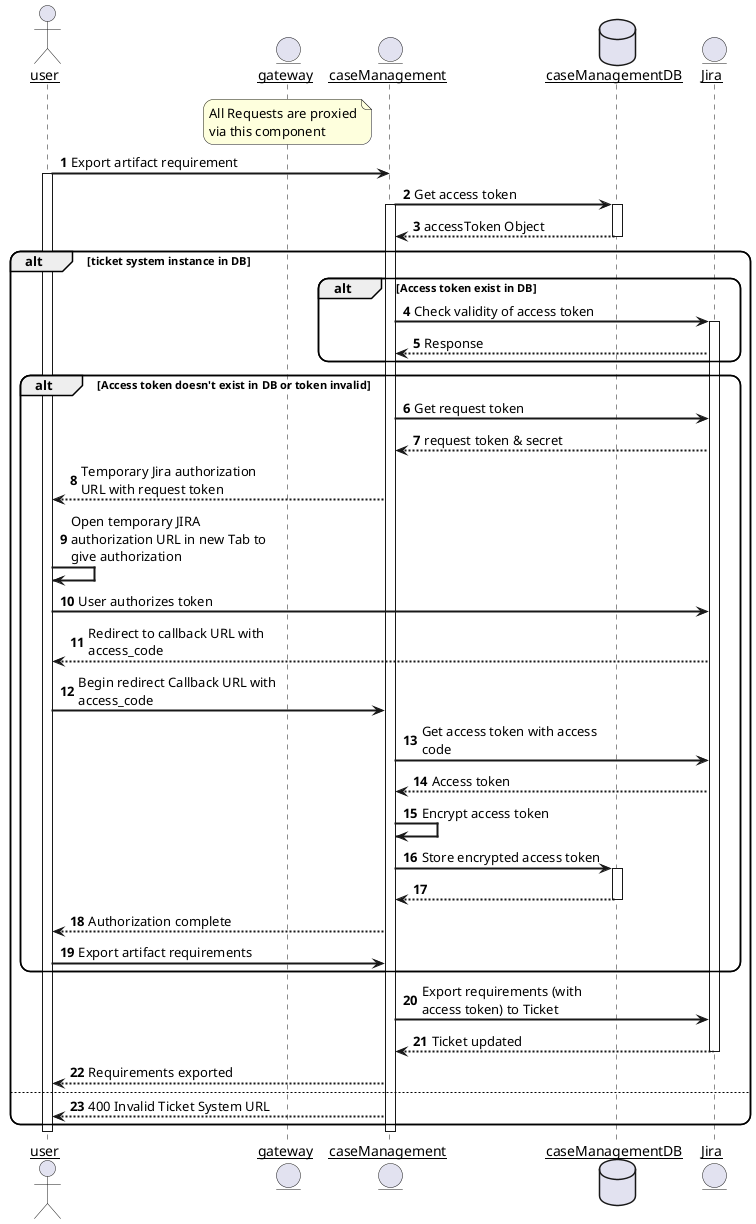 @startuml

'https://plantuml.com/sequence-diagram'

autonumber
skinparam sequenceArrowThickness 2
skinparam roundcorner 20
skinparam maxmessagesize 200
skinparam sequenceParticipant underline

actor user
entity gateway
entity caseManagement
database caseManagementDB
entity Jira

note over gateway
    All Requests are proxied
    via this component
end note

user -> caseManagement: Export artifact requirement
activate user
caseManagement -> caseManagementDB: Get access token
activate caseManagement
activate caseManagementDB
caseManagementDB --> caseManagement: accessToken Object
deactivate caseManagementDB

alt ticket system instance in DB

alt Access token exist in DB
    caseManagement -> Jira: Check validity of access token
    activate Jira
    Jira --> caseManagement: Response
end

alt Access token doesn't exist in DB or token invalid
    caseManagement -> Jira: Get request token
    Jira --> caseManagement: request token & secret
    caseManagement --> user: Temporary Jira authorization URL with request token
    user -> user: Open temporary JIRA authorization URL in new Tab to give authorization
    user -> Jira: User authorizes token
    Jira --> user: Redirect to callback URL with access_code
    user -> caseManagement: Begin redirect Callback URL with access_code
    caseManagement -> Jira: Get access token with access code
    Jira --> caseManagement: Access token
    caseManagement -> caseManagement: Encrypt access token
    caseManagement -> caseManagementDB: Store encrypted access token
    activate caseManagementDB
    caseManagementDB --> caseManagement:
    deactivate caseManagementDB
    caseManagement --> user: Authorization complete
    user -> caseManagement: Export artifact requirements
end

caseManagement -> Jira: Export requirements (with access token) to Ticket
Jira --> caseManagement: Ticket updated
deactivate Jira
caseManagement --> user: Requirements exported
else
caseManagement --> user: 400 Invalid Ticket System URL
end
deactivate caseManagement
deactivate user
@enduml
